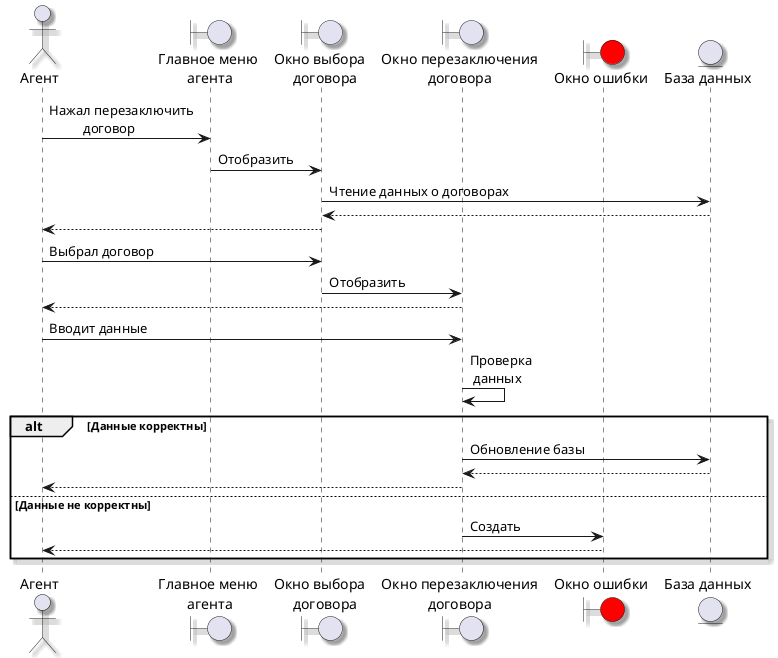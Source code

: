 @startuml
skinparam Shadowing true
actor "Агент" as agent
boundary "Главное меню\n агента" as mainMenuAg
boundary "Окно выбора\n   договора" as contractWindow
boundary "Окно перезаключения\nдоговора" as reContractWindow
boundary "Окно ошибки" as errorWindow #Red

entity "База данных" as fs

agent -> mainMenuAg : Нажал перезаключить\n\t  договор
mainMenuAg -> contractWindow : Отобразить
contractWindow -> fs:Чтение данных о договорах
fs --> contractWindow
contractWindow --> agent
agent -> contractWindow:Выбрал договор
contractWindow -> reContractWindow : Отобразить
reContractWindow --> agent
agent -> reContractWindow : Вводит данные
reContractWindow -> reContractWindow : Проверка\n данных

alt Данные корректны
    reContractWindow -> fs : Обновление базы
    fs --> reContractWindow
    reContractWindow --> agent
else Данные не корректны
    reContractWindow -> errorWindow : Создать
    errorWindow --> agent
end
@enduml
